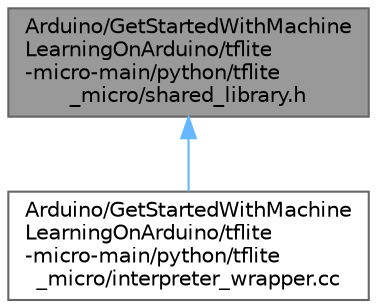 digraph "Arduino/GetStartedWithMachineLearningOnArduino/tflite-micro-main/python/tflite_micro/shared_library.h"
{
 // LATEX_PDF_SIZE
  bgcolor="transparent";
  edge [fontname=Helvetica,fontsize=10,labelfontname=Helvetica,labelfontsize=10];
  node [fontname=Helvetica,fontsize=10,shape=box,height=0.2,width=0.4];
  Node1 [id="Node000001",label="Arduino/GetStartedWithMachine\lLearningOnArduino/tflite\l-micro-main/python/tflite\l_micro/shared_library.h",height=0.2,width=0.4,color="gray40", fillcolor="grey60", style="filled", fontcolor="black",tooltip=" "];
  Node1 -> Node2 [id="edge1_Node000001_Node000002",dir="back",color="steelblue1",style="solid",tooltip=" "];
  Node2 [id="Node000002",label="Arduino/GetStartedWithMachine\lLearningOnArduino/tflite\l-micro-main/python/tflite\l_micro/interpreter_wrapper.cc",height=0.2,width=0.4,color="grey40", fillcolor="white", style="filled",URL="$interpreter__wrapper_8cc.html",tooltip=" "];
}
